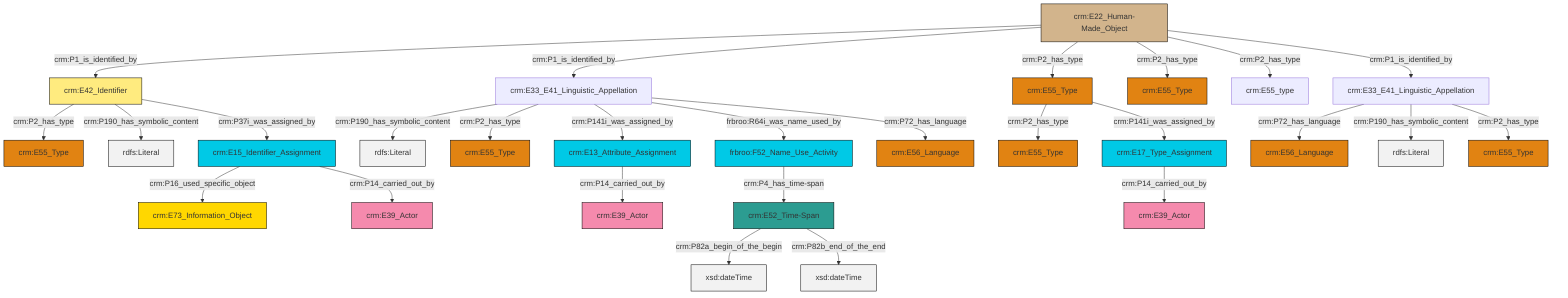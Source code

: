 graph TD
classDef Literal fill:#f2f2f2,stroke:#000000;
classDef CRM_Entity fill:#FFFFFF,stroke:#000000;
classDef Temporal_Entity fill:#00C9E6, stroke:#000000;
classDef Type fill:#E18312, stroke:#000000;
classDef Time-Span fill:#2C9C91, stroke:#000000;
classDef Appellation fill:#FFEB7F, stroke:#000000;
classDef Place fill:#008836, stroke:#000000;
classDef Persistent_Item fill:#B266B2, stroke:#000000;
classDef Conceptual_Object fill:#FFD700, stroke:#000000;
classDef Physical_Thing fill:#D2B48C, stroke:#000000;
classDef Actor fill:#f58aad, stroke:#000000;
classDef PC_Classes fill:#4ce600, stroke:#000000;
classDef Multi fill:#cccccc,stroke:#000000;

0["crm:E15_Identifier_Assignment"]:::Temporal_Entity -->|crm:P16_used_specific_object| 1["crm:E73_Information_Object"]:::Conceptual_Object
2["crm:E33_E41_Linguistic_Appellation"]:::Default -->|crm:P190_has_symbolic_content| 3[rdfs:Literal]:::Literal
4["crm:E22_Human-Made_Object"]:::Physical_Thing -->|crm:P1_is_identified_by| 5["crm:E42_Identifier"]:::Appellation
2["crm:E33_E41_Linguistic_Appellation"]:::Default -->|crm:P2_has_type| 14["crm:E55_Type"]:::Type
6["crm:E52_Time-Span"]:::Time-Span -->|crm:P82a_begin_of_the_begin| 16[xsd:dateTime]:::Literal
17["crm:E33_E41_Linguistic_Appellation"]:::Default -->|crm:P72_has_language| 8["crm:E56_Language"]:::Type
18["crm:E17_Type_Assignment"]:::Temporal_Entity -->|crm:P14_carried_out_by| 19["crm:E39_Actor"]:::Actor
24["crm:E13_Attribute_Assignment"]:::Temporal_Entity -->|crm:P14_carried_out_by| 25["crm:E39_Actor"]:::Actor
12["frbroo:F52_Name_Use_Activity"]:::Temporal_Entity -->|crm:P4_has_time-span| 6["crm:E52_Time-Span"]:::Time-Span
2["crm:E33_E41_Linguistic_Appellation"]:::Default -->|crm:P141i_was_assigned_by| 24["crm:E13_Attribute_Assignment"]:::Temporal_Entity
4["crm:E22_Human-Made_Object"]:::Physical_Thing -->|crm:P1_is_identified_by| 2["crm:E33_E41_Linguistic_Appellation"]:::Default
31["crm:E55_Type"]:::Type -->|crm:P2_has_type| 10["crm:E55_Type"]:::Type
17["crm:E33_E41_Linguistic_Appellation"]:::Default -->|crm:P190_has_symbolic_content| 32[rdfs:Literal]:::Literal
4["crm:E22_Human-Made_Object"]:::Physical_Thing -->|crm:P2_has_type| 31["crm:E55_Type"]:::Type
17["crm:E33_E41_Linguistic_Appellation"]:::Default -->|crm:P2_has_type| 22["crm:E55_Type"]:::Type
4["crm:E22_Human-Made_Object"]:::Physical_Thing -->|crm:P2_has_type| 20["crm:E55_Type"]:::Type
0["crm:E15_Identifier_Assignment"]:::Temporal_Entity -->|crm:P14_carried_out_by| 37["crm:E39_Actor"]:::Actor
4["crm:E22_Human-Made_Object"]:::Physical_Thing -->|crm:P2_has_type| 26["crm:E55_type"]:::Default
5["crm:E42_Identifier"]:::Appellation -->|crm:P2_has_type| 28["crm:E55_Type"]:::Type
5["crm:E42_Identifier"]:::Appellation -->|crm:P190_has_symbolic_content| 41[rdfs:Literal]:::Literal
5["crm:E42_Identifier"]:::Appellation -->|crm:P37i_was_assigned_by| 0["crm:E15_Identifier_Assignment"]:::Temporal_Entity
2["crm:E33_E41_Linguistic_Appellation"]:::Default -->|frbroo:R64i_was_name_used_by| 12["frbroo:F52_Name_Use_Activity"]:::Temporal_Entity
2["crm:E33_E41_Linguistic_Appellation"]:::Default -->|crm:P72_has_language| 34["crm:E56_Language"]:::Type
4["crm:E22_Human-Made_Object"]:::Physical_Thing -->|crm:P1_is_identified_by| 17["crm:E33_E41_Linguistic_Appellation"]:::Default
31["crm:E55_Type"]:::Type -->|crm:P141i_was_assigned_by| 18["crm:E17_Type_Assignment"]:::Temporal_Entity
6["crm:E52_Time-Span"]:::Time-Span -->|crm:P82b_end_of_the_end| 50[xsd:dateTime]:::Literal